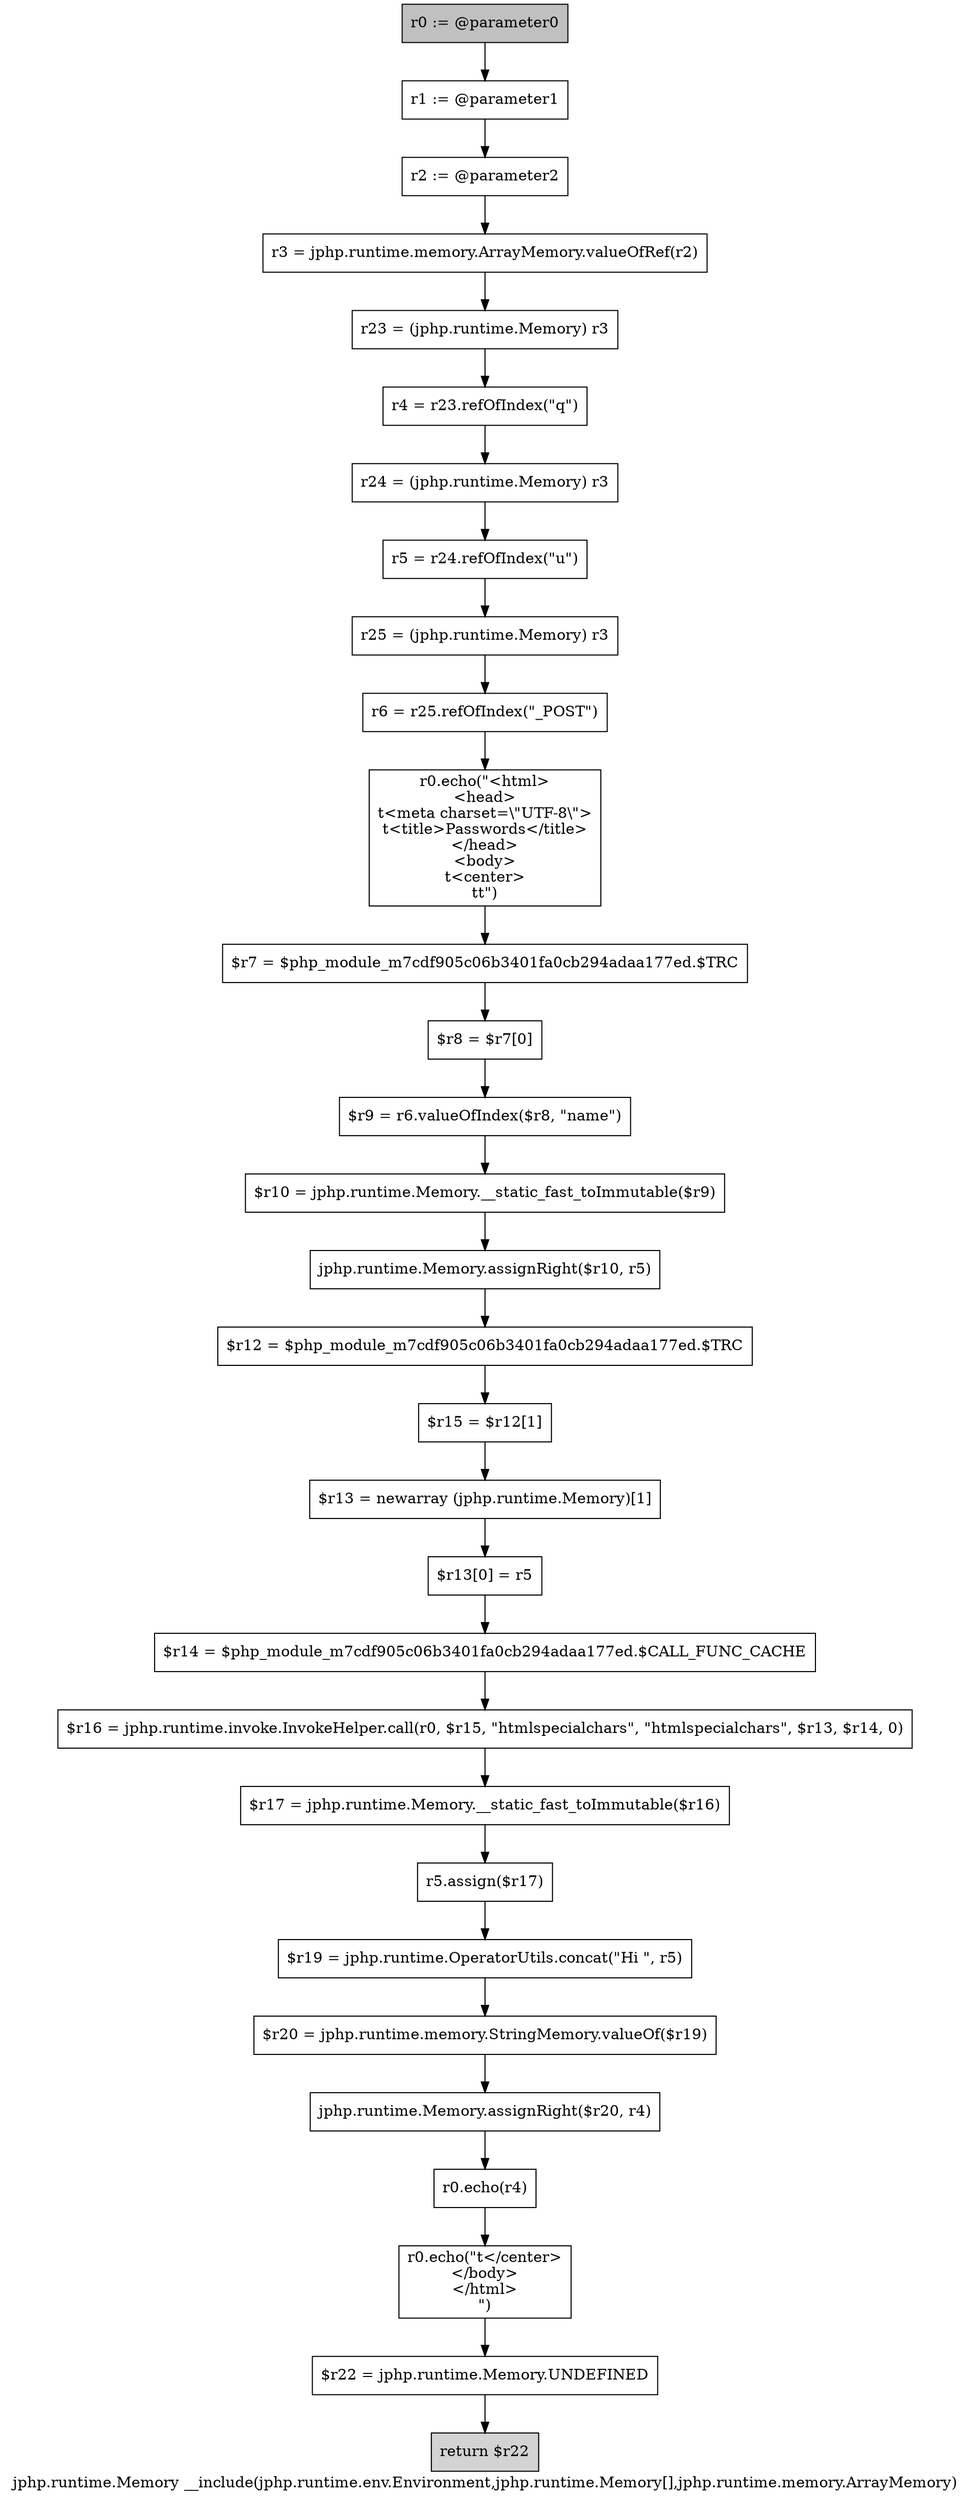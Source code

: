 digraph "jphp.runtime.Memory __include(jphp.runtime.env.Environment,jphp.runtime.Memory[],jphp.runtime.memory.ArrayMemory)" {
    label="jphp.runtime.Memory __include(jphp.runtime.env.Environment,jphp.runtime.Memory[],jphp.runtime.memory.ArrayMemory)";
    node [shape=box];
    "0" [style=filled,fillcolor=gray,label="r0 := @parameter0",];
    "1" [label="r1 := @parameter1",];
    "0"->"1";
    "2" [label="r2 := @parameter2",];
    "1"->"2";
    "3" [label="r3 = jphp.runtime.memory.ArrayMemory.valueOfRef(r2)",];
    "2"->"3";
    "4" [label="r23 = (jphp.runtime.Memory) r3",];
    "3"->"4";
    "5" [label="r4 = r23.refOfIndex(\"q\")",];
    "4"->"5";
    "6" [label="r24 = (jphp.runtime.Memory) r3",];
    "5"->"6";
    "7" [label="r5 = r24.refOfIndex(\"u\")",];
    "6"->"7";
    "8" [label="r25 = (jphp.runtime.Memory) r3",];
    "7"->"8";
    "9" [label="r6 = r25.refOfIndex(\"_POST\")",];
    "8"->"9";
    "10" [label="r0.echo(\"<html>\n<head>\n\t<meta charset=\\\"UTF-8\\\">\n\t<title>Passwords</title>\n</head>\n<body>\n\t<center>\n\t\t\")",];
    "9"->"10";
    "11" [label="$r7 = $php_module_m7cdf905c06b3401fa0cb294adaa177ed.$TRC",];
    "10"->"11";
    "12" [label="$r8 = $r7[0]",];
    "11"->"12";
    "13" [label="$r9 = r6.valueOfIndex($r8, \"name\")",];
    "12"->"13";
    "14" [label="$r10 = jphp.runtime.Memory.__static_fast_toImmutable($r9)",];
    "13"->"14";
    "15" [label="jphp.runtime.Memory.assignRight($r10, r5)",];
    "14"->"15";
    "16" [label="$r12 = $php_module_m7cdf905c06b3401fa0cb294adaa177ed.$TRC",];
    "15"->"16";
    "17" [label="$r15 = $r12[1]",];
    "16"->"17";
    "18" [label="$r13 = newarray (jphp.runtime.Memory)[1]",];
    "17"->"18";
    "19" [label="$r13[0] = r5",];
    "18"->"19";
    "20" [label="$r14 = $php_module_m7cdf905c06b3401fa0cb294adaa177ed.$CALL_FUNC_CACHE",];
    "19"->"20";
    "21" [label="$r16 = jphp.runtime.invoke.InvokeHelper.call(r0, $r15, \"htmlspecialchars\", \"htmlspecialchars\", $r13, $r14, 0)",];
    "20"->"21";
    "22" [label="$r17 = jphp.runtime.Memory.__static_fast_toImmutable($r16)",];
    "21"->"22";
    "23" [label="r5.assign($r17)",];
    "22"->"23";
    "24" [label="$r19 = jphp.runtime.OperatorUtils.concat(\"Hi \", r5)",];
    "23"->"24";
    "25" [label="$r20 = jphp.runtime.memory.StringMemory.valueOf($r19)",];
    "24"->"25";
    "26" [label="jphp.runtime.Memory.assignRight($r20, r4)",];
    "25"->"26";
    "27" [label="r0.echo(r4)",];
    "26"->"27";
    "28" [label="r0.echo(\"\t</center>\n</body>\n</html>\n\")",];
    "27"->"28";
    "29" [label="$r22 = jphp.runtime.Memory.UNDEFINED",];
    "28"->"29";
    "30" [style=filled,fillcolor=lightgray,label="return $r22",];
    "29"->"30";
}

